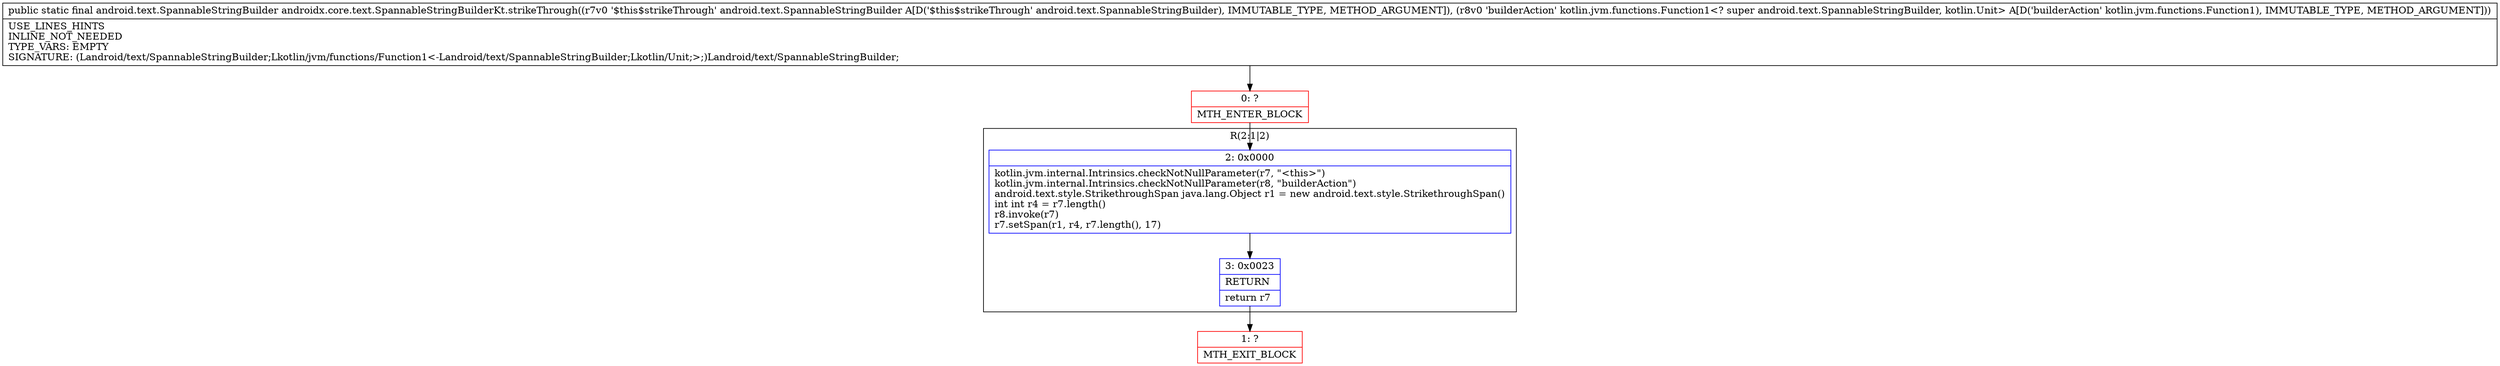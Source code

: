 digraph "CFG forandroidx.core.text.SpannableStringBuilderKt.strikeThrough(Landroid\/text\/SpannableStringBuilder;Lkotlin\/jvm\/functions\/Function1;)Landroid\/text\/SpannableStringBuilder;" {
subgraph cluster_Region_684917633 {
label = "R(2:1|2)";
node [shape=record,color=blue];
Node_2 [shape=record,label="{2\:\ 0x0000|kotlin.jvm.internal.Intrinsics.checkNotNullParameter(r7, \"\<this\>\")\lkotlin.jvm.internal.Intrinsics.checkNotNullParameter(r8, \"builderAction\")\landroid.text.style.StrikethroughSpan java.lang.Object r1 = new android.text.style.StrikethroughSpan()\lint int r4 = r7.length()\lr8.invoke(r7)\lr7.setSpan(r1, r4, r7.length(), 17)\l}"];
Node_3 [shape=record,label="{3\:\ 0x0023|RETURN\l|return r7\l}"];
}
Node_0 [shape=record,color=red,label="{0\:\ ?|MTH_ENTER_BLOCK\l}"];
Node_1 [shape=record,color=red,label="{1\:\ ?|MTH_EXIT_BLOCK\l}"];
MethodNode[shape=record,label="{public static final android.text.SpannableStringBuilder androidx.core.text.SpannableStringBuilderKt.strikeThrough((r7v0 '$this$strikeThrough' android.text.SpannableStringBuilder A[D('$this$strikeThrough' android.text.SpannableStringBuilder), IMMUTABLE_TYPE, METHOD_ARGUMENT]), (r8v0 'builderAction' kotlin.jvm.functions.Function1\<? super android.text.SpannableStringBuilder, kotlin.Unit\> A[D('builderAction' kotlin.jvm.functions.Function1), IMMUTABLE_TYPE, METHOD_ARGUMENT]))  | USE_LINES_HINTS\lINLINE_NOT_NEEDED\lTYPE_VARS: EMPTY\lSIGNATURE: (Landroid\/text\/SpannableStringBuilder;Lkotlin\/jvm\/functions\/Function1\<\-Landroid\/text\/SpannableStringBuilder;Lkotlin\/Unit;\>;)Landroid\/text\/SpannableStringBuilder;\l}"];
MethodNode -> Node_0;Node_2 -> Node_3;
Node_3 -> Node_1;
Node_0 -> Node_2;
}


